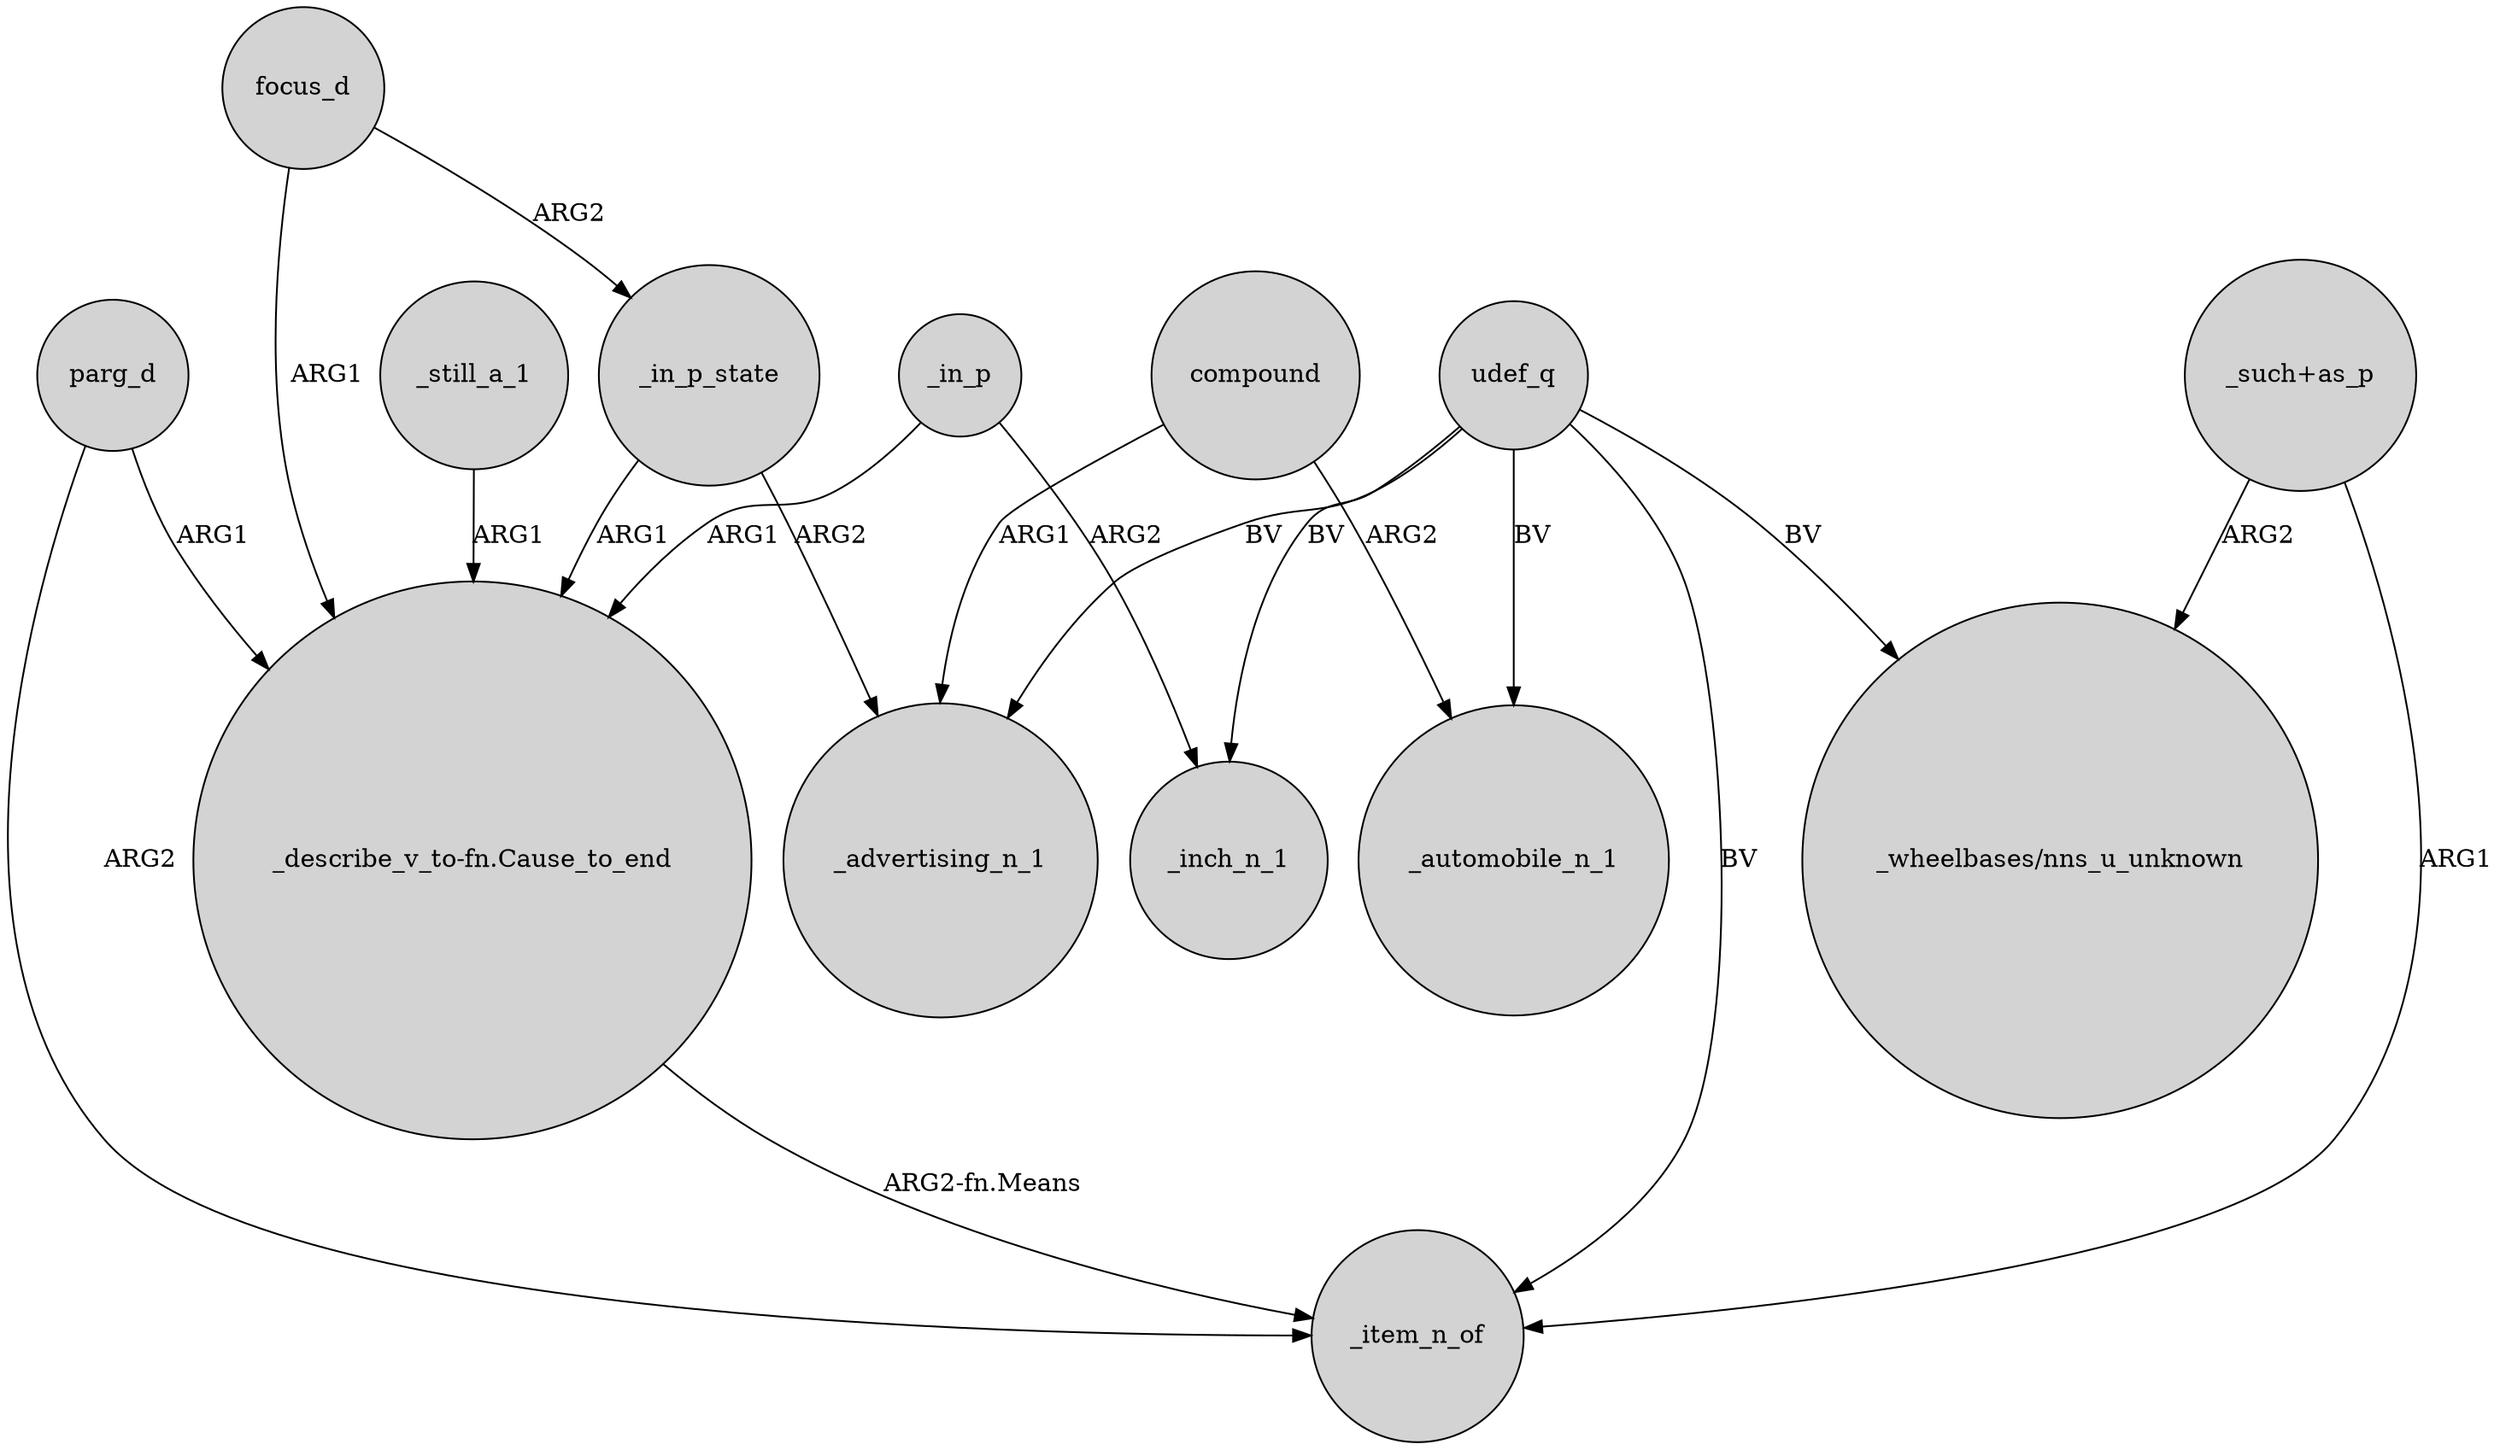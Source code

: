 digraph {
	node [shape=circle style=filled]
	focus_d -> _in_p_state [label=ARG2]
	focus_d -> "_describe_v_to-fn.Cause_to_end" [label=ARG1]
	compound -> _advertising_n_1 [label=ARG1]
	_in_p -> "_describe_v_to-fn.Cause_to_end" [label=ARG1]
	_still_a_1 -> "_describe_v_to-fn.Cause_to_end" [label=ARG1]
	_in_p_state -> "_describe_v_to-fn.Cause_to_end" [label=ARG1]
	_in_p -> _inch_n_1 [label=ARG2]
	udef_q -> _automobile_n_1 [label=BV]
	_in_p_state -> _advertising_n_1 [label=ARG2]
	udef_q -> _advertising_n_1 [label=BV]
	"_such+as_p" -> "_wheelbases/nns_u_unknown" [label=ARG2]
	udef_q -> _inch_n_1 [label=BV]
	"_describe_v_to-fn.Cause_to_end" -> _item_n_of [label="ARG2-fn.Means"]
	parg_d -> "_describe_v_to-fn.Cause_to_end" [label=ARG1]
	parg_d -> _item_n_of [label=ARG2]
	udef_q -> "_wheelbases/nns_u_unknown" [label=BV]
	"_such+as_p" -> _item_n_of [label=ARG1]
	compound -> _automobile_n_1 [label=ARG2]
	udef_q -> _item_n_of [label=BV]
}
